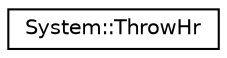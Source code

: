 digraph G
{
  edge [fontname="Helvetica",fontsize="10",labelfontname="Helvetica",labelfontsize="10"];
  node [fontname="Helvetica",fontsize="10",shape=record];
  rankdir="LR";
  Node1 [label="System::ThrowHr",height=0.2,width=0.4,color="black", fillcolor="white", style="filled",URL="$class_system_1_1_throw_hr.html"];
}
